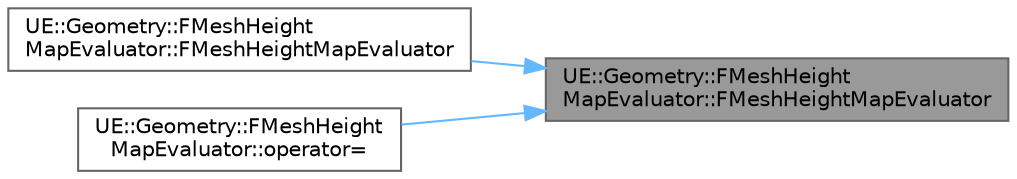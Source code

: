 digraph "UE::Geometry::FMeshHeightMapEvaluator::FMeshHeightMapEvaluator"
{
 // INTERACTIVE_SVG=YES
 // LATEX_PDF_SIZE
  bgcolor="transparent";
  edge [fontname=Helvetica,fontsize=10,labelfontname=Helvetica,labelfontsize=10];
  node [fontname=Helvetica,fontsize=10,shape=box,height=0.2,width=0.4];
  rankdir="RL";
  Node1 [id="Node000001",label="UE::Geometry::FMeshHeight\lMapEvaluator::FMeshHeightMapEvaluator",height=0.2,width=0.4,color="gray40", fillcolor="grey60", style="filled", fontcolor="black",tooltip=" "];
  Node1 -> Node2 [id="edge1_Node000001_Node000002",dir="back",color="steelblue1",style="solid",tooltip=" "];
  Node2 [id="Node000002",label="UE::Geometry::FMeshHeight\lMapEvaluator::FMeshHeightMapEvaluator",height=0.2,width=0.4,color="grey40", fillcolor="white", style="filled",URL="$d4/dfc/classUE_1_1Geometry_1_1FMeshHeightMapEvaluator.html#a51155475ccd676be6ae27a300f935a20",tooltip=" "];
  Node1 -> Node3 [id="edge2_Node000001_Node000003",dir="back",color="steelblue1",style="solid",tooltip=" "];
  Node3 [id="Node000003",label="UE::Geometry::FMeshHeight\lMapEvaluator::operator=",height=0.2,width=0.4,color="grey40", fillcolor="white", style="filled",URL="$d4/dfc/classUE_1_1Geometry_1_1FMeshHeightMapEvaluator.html#abe016ae391f74d9d1904819da81841e1",tooltip=" "];
}
